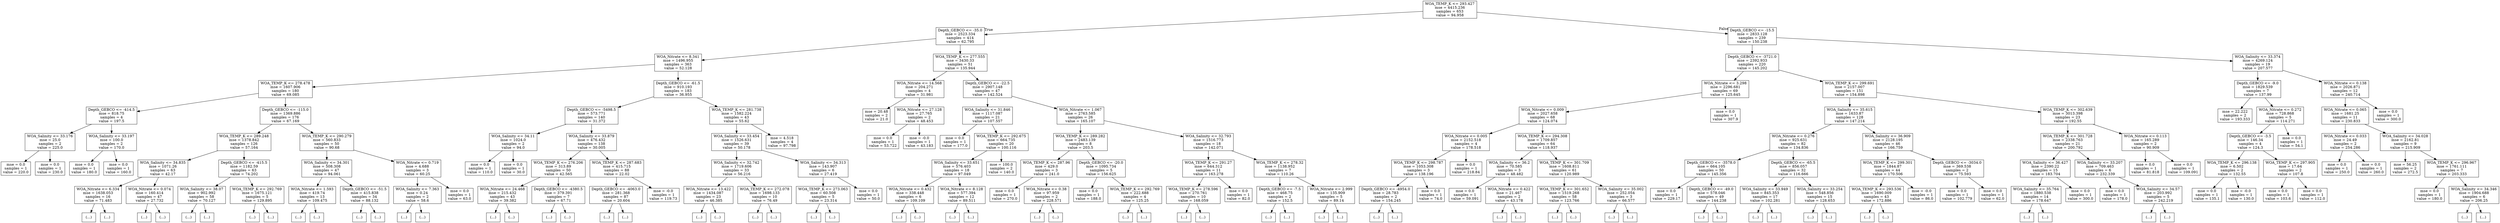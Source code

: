 digraph Tree {
node [shape=box] ;
0 [label="WOA_TEMP_K <= 293.427\nmse = 4415.236\nsamples = 653\nvalue = 94.958"] ;
1 [label="Depth_GEBCO <= -35.0\nmse = 2523.334\nsamples = 414\nvalue = 62.795"] ;
0 -> 1 [labeldistance=2.5, labelangle=45, headlabel="True"] ;
2 [label="WOA_Nitrate <= 8.341\nmse = 1496.955\nsamples = 363\nvalue = 52.128"] ;
1 -> 2 ;
3 [label="WOA_TEMP_K <= 278.478\nmse = 1607.906\nsamples = 180\nvalue = 69.085"] ;
2 -> 3 ;
4 [label="Depth_GEBCO <= -414.5\nmse = 818.75\nsamples = 4\nvalue = 197.5"] ;
3 -> 4 ;
5 [label="WOA_Salinity <= 33.176\nmse = 25.0\nsamples = 2\nvalue = 225.0"] ;
4 -> 5 ;
6 [label="mse = 0.0\nsamples = 1\nvalue = 220.0"] ;
5 -> 6 ;
7 [label="mse = 0.0\nsamples = 1\nvalue = 230.0"] ;
5 -> 7 ;
8 [label="WOA_Salinity <= 33.197\nmse = 100.0\nsamples = 2\nvalue = 170.0"] ;
4 -> 8 ;
9 [label="mse = 0.0\nsamples = 1\nvalue = 180.0"] ;
8 -> 9 ;
10 [label="mse = 0.0\nsamples = 1\nvalue = 160.0"] ;
8 -> 10 ;
11 [label="Depth_GEBCO <= -115.0\nmse = 1369.886\nsamples = 176\nvalue = 67.169"] ;
3 -> 11 ;
12 [label="WOA_TEMP_K <= 289.248\nmse = 1378.842\nsamples = 126\nvalue = 57.164"] ;
11 -> 12 ;
13 [label="WOA_Salinity <= 34.835\nmse = 1071.26\nsamples = 63\nvalue = 42.17"] ;
12 -> 13 ;
14 [label="WOA_Nitrate <= 6.334\nmse = 1638.053\nsamples = 16\nvalue = 71.483"] ;
13 -> 14 ;
15 [label="(...)"] ;
14 -> 15 ;
34 [label="(...)"] ;
14 -> 34 ;
43 [label="WOA_Nitrate <= 0.074\nmse = 160.414\nsamples = 47\nvalue = 27.732"] ;
13 -> 43 ;
44 [label="(...)"] ;
43 -> 44 ;
45 [label="(...)"] ;
43 -> 45 ;
112 [label="Depth_GEBCO <= -415.5\nmse = 1182.59\nsamples = 63\nvalue = 74.202"] ;
12 -> 112 ;
113 [label="WOA_Salinity <= 38.07\nmse = 902.992\nsamples = 58\nvalue = 70.127"] ;
112 -> 113 ;
114 [label="(...)"] ;
113 -> 114 ;
207 [label="(...)"] ;
113 -> 207 ;
214 [label="WOA_TEMP_K <= 292.769\nmse = 1675.121\nsamples = 5\nvalue = 129.895"] ;
112 -> 214 ;
215 [label="(...)"] ;
214 -> 215 ;
220 [label="(...)"] ;
214 -> 220 ;
221 [label="WOA_TEMP_K <= 290.279\nmse = 560.833\nsamples = 50\nvalue = 90.68"] ;
11 -> 221 ;
222 [label="WOA_Salinity <= 34.301\nmse = 508.308\nsamples = 47\nvalue = 94.061"] ;
221 -> 222 ;
223 [label="WOA_Nitrate <= 1.593\nmse = 419.74\nsamples = 13\nvalue = 109.475"] ;
222 -> 223 ;
224 [label="(...)"] ;
223 -> 224 ;
233 [label="(...)"] ;
223 -> 233 ;
248 [label="Depth_GEBCO <= -51.5\nmse = 415.838\nsamples = 34\nvalue = 88.132"] ;
222 -> 248 ;
249 [label="(...)"] ;
248 -> 249 ;
266 [label="(...)"] ;
248 -> 266 ;
293 [label="WOA_Nitrate <= 0.719\nmse = 4.688\nsamples = 3\nvalue = 60.25"] ;
221 -> 293 ;
294 [label="WOA_Salinity <= 7.363\nmse = 0.24\nsamples = 2\nvalue = 58.6"] ;
293 -> 294 ;
295 [label="(...)"] ;
294 -> 295 ;
296 [label="(...)"] ;
294 -> 296 ;
297 [label="mse = 0.0\nsamples = 1\nvalue = 63.0"] ;
293 -> 297 ;
298 [label="Depth_GEBCO <= -61.5\nmse = 910.193\nsamples = 183\nvalue = 36.955"] ;
2 -> 298 ;
299 [label="Depth_GEBCO <= -5498.5\nmse = 573.771\nsamples = 140\nvalue = 31.372"] ;
298 -> 299 ;
300 [label="WOA_Salinity <= 34.11\nmse = 1024.0\nsamples = 2\nvalue = 94.0"] ;
299 -> 300 ;
301 [label="mse = 0.0\nsamples = 1\nvalue = 110.0"] ;
300 -> 301 ;
302 [label="mse = 0.0\nsamples = 1\nvalue = 30.0"] ;
300 -> 302 ;
303 [label="WOA_Salinity <= 33.879\nmse = 476.432\nsamples = 138\nvalue = 30.005"] ;
299 -> 303 ;
304 [label="WOA_TEMP_K <= 276.206\nmse = 313.89\nsamples = 50\nvalue = 42.565"] ;
303 -> 304 ;
305 [label="WOA_Nitrate <= 24.468\nmse = 215.432\nsamples = 43\nvalue = 39.382"] ;
304 -> 305 ;
306 [label="(...)"] ;
305 -> 306 ;
337 [label="(...)"] ;
305 -> 337 ;
382 [label="Depth_GEBCO <= -4380.5\nmse = 379.391\nsamples = 7\nvalue = 67.71"] ;
304 -> 382 ;
383 [label="(...)"] ;
382 -> 383 ;
390 [label="(...)"] ;
382 -> 390 ;
395 [label="WOA_TEMP_K <= 287.683\nmse = 415.715\nsamples = 88\nvalue = 22.02"] ;
303 -> 395 ;
396 [label="Depth_GEBCO <= -4063.0\nmse = 281.368\nsamples = 87\nvalue = 20.604"] ;
395 -> 396 ;
397 [label="(...)"] ;
396 -> 397 ;
424 [label="(...)"] ;
396 -> 424 ;
523 [label="mse = -0.0\nsamples = 1\nvalue = 119.73"] ;
395 -> 523 ;
524 [label="WOA_TEMP_K <= 281.738\nmse = 1582.224\nsamples = 43\nvalue = 55.62"] ;
298 -> 524 ;
525 [label="WOA_Salinity <= 33.454\nmse = 1526.631\nsamples = 39\nvalue = 50.178"] ;
524 -> 525 ;
526 [label="WOA_Salinity <= 32.742\nmse = 1719.606\nsamples = 33\nvalue = 56.216"] ;
525 -> 526 ;
527 [label="WOA_Nitrate <= 13.422\nmse = 1434.087\nsamples = 23\nvalue = 46.385"] ;
526 -> 527 ;
528 [label="(...)"] ;
527 -> 528 ;
529 [label="(...)"] ;
527 -> 529 ;
532 [label="WOA_TEMP_K <= 272.078\nmse = 1698.133\nsamples = 10\nvalue = 76.49"] ;
526 -> 532 ;
533 [label="(...)"] ;
532 -> 533 ;
536 [label="(...)"] ;
532 -> 536 ;
539 [label="WOA_Salinity <= 34.313\nmse = 143.907\nsamples = 6\nvalue = 27.419"] ;
525 -> 539 ;
540 [label="WOA_TEMP_K <= 273.063\nmse = 60.508\nsamples = 5\nvalue = 23.314"] ;
539 -> 540 ;
541 [label="(...)"] ;
540 -> 541 ;
544 [label="(...)"] ;
540 -> 544 ;
545 [label="mse = 0.0\nsamples = 1\nvalue = 50.0"] ;
539 -> 545 ;
546 [label="mse = 4.518\nsamples = 4\nvalue = 97.798"] ;
524 -> 546 ;
547 [label="WOA_TEMP_K <= 277.555\nmse = 3430.33\nsamples = 51\nvalue = 135.944"] ;
1 -> 547 ;
548 [label="WOA_Nitrate <= 14.568\nmse = 204.271\nsamples = 4\nvalue = 31.981"] ;
547 -> 548 ;
549 [label="mse = 20.48\nsamples = 2\nvalue = 21.0"] ;
548 -> 549 ;
550 [label="WOA_Nitrate <= 27.128\nmse = 27.765\nsamples = 2\nvalue = 48.453"] ;
548 -> 550 ;
551 [label="mse = 0.0\nsamples = 1\nvalue = 53.722"] ;
550 -> 551 ;
552 [label="mse = -0.0\nsamples = 1\nvalue = 43.183"] ;
550 -> 552 ;
553 [label="Depth_GEBCO <= -22.5\nmse = 2907.148\nsamples = 47\nvalue = 142.524"] ;
547 -> 553 ;
554 [label="WOA_Salinity <= 31.846\nmse = 1117.087\nsamples = 21\nvalue = 107.557"] ;
553 -> 554 ;
555 [label="mse = 0.0\nsamples = 1\nvalue = 177.0"] ;
554 -> 555 ;
556 [label="WOA_TEMP_K <= 292.675\nmse = 664.735\nsamples = 20\nvalue = 100.116"] ;
554 -> 556 ;
557 [label="WOA_Salinity <= 33.651\nmse = 576.403\nsamples = 18\nvalue = 97.049"] ;
556 -> 557 ;
558 [label="WOA_Nitrate <= 0.432\nmse = 338.448\nsamples = 6\nvalue = 109.109"] ;
557 -> 558 ;
559 [label="(...)"] ;
558 -> 559 ;
560 [label="(...)"] ;
558 -> 560 ;
567 [label="WOA_Nitrate <= 8.128\nmse = 577.394\nsamples = 12\nvalue = 89.511"] ;
557 -> 567 ;
568 [label="(...)"] ;
567 -> 568 ;
585 [label="(...)"] ;
567 -> 585 ;
586 [label="mse = 100.0\nsamples = 2\nvalue = 140.0"] ;
556 -> 586 ;
587 [label="WOA_Nitrate <= 1.067\nmse = 2763.585\nsamples = 26\nvalue = 165.107"] ;
553 -> 587 ;
588 [label="WOA_TEMP_K <= 289.282\nmse = 2483.139\nsamples = 8\nvalue = 203.5"] ;
587 -> 588 ;
589 [label="WOA_TEMP_K <= 287.96\nmse = 429.0\nsamples = 3\nvalue = 241.0"] ;
588 -> 589 ;
590 [label="mse = 0.0\nsamples = 1\nvalue = 270.0"] ;
589 -> 590 ;
591 [label="WOA_Nitrate <= 0.38\nmse = 97.959\nsamples = 2\nvalue = 228.571"] ;
589 -> 591 ;
592 [label="(...)"] ;
591 -> 592 ;
593 [label="(...)"] ;
591 -> 593 ;
594 [label="Depth_GEBCO <= -20.0\nmse = 1095.734\nsamples = 5\nvalue = 156.625"] ;
588 -> 594 ;
595 [label="mse = 0.0\nsamples = 1\nvalue = 188.0"] ;
594 -> 595 ;
596 [label="WOA_TEMP_K <= 292.769\nmse = 222.688\nsamples = 4\nvalue = 125.25"] ;
594 -> 596 ;
597 [label="(...)"] ;
596 -> 597 ;
602 [label="(...)"] ;
596 -> 602 ;
603 [label="WOA_Salinity <= 32.793\nmse = 1516.773\nsamples = 18\nvalue = 142.071"] ;
587 -> 603 ;
604 [label="WOA_TEMP_K <= 291.27\nmse = 644.312\nsamples = 11\nvalue = 163.278"] ;
603 -> 604 ;
605 [label="WOA_TEMP_K <= 278.596\nmse = 270.761\nsamples = 10\nvalue = 168.059"] ;
604 -> 605 ;
606 [label="(...)"] ;
605 -> 606 ;
607 [label="(...)"] ;
605 -> 607 ;
624 [label="mse = 0.0\nsamples = 1\nvalue = 82.0"] ;
604 -> 624 ;
625 [label="WOA_TEMP_K <= 278.32\nmse = 1138.952\nsamples = 7\nvalue = 110.26"] ;
603 -> 625 ;
626 [label="Depth_GEBCO <= -7.5\nmse = 468.75\nsamples = 2\nvalue = 152.5"] ;
625 -> 626 ;
627 [label="(...)"] ;
626 -> 627 ;
628 [label="(...)"] ;
626 -> 628 ;
629 [label="WOA_Nitrate <= 2.999\nmse = 135.909\nsamples = 5\nvalue = 89.14"] ;
625 -> 629 ;
630 [label="(...)"] ;
629 -> 630 ;
633 [label="(...)"] ;
629 -> 633 ;
638 [label="Depth_GEBCO <= -15.5\nmse = 2833.128\nsamples = 239\nvalue = 150.238"] ;
0 -> 638 [labeldistance=2.5, labelangle=-45, headlabel="False"] ;
639 [label="Depth_GEBCO <= -3721.0\nmse = 2392.933\nsamples = 220\nvalue = 145.202"] ;
638 -> 639 ;
640 [label="WOA_Nitrate <= 3.298\nmse = 2296.681\nsamples = 69\nvalue = 125.645"] ;
639 -> 640 ;
641 [label="WOA_Nitrate <= 0.009\nmse = 2027.658\nsamples = 68\nvalue = 124.074"] ;
640 -> 641 ;
642 [label="WOA_Nitrate <= 0.005\nmse = 2152.518\nsamples = 4\nvalue = 178.518"] ;
641 -> 642 ;
643 [label="WOA_TEMP_K <= 298.787\nmse = 1053.308\nsamples = 3\nvalue = 138.196"] ;
642 -> 643 ;
644 [label="Depth_GEBCO <= -4954.0\nmse = 28.783\nsamples = 2\nvalue = 154.245"] ;
643 -> 644 ;
645 [label="(...)"] ;
644 -> 645 ;
646 [label="(...)"] ;
644 -> 646 ;
647 [label="mse = 0.0\nsamples = 1\nvalue = 74.0"] ;
643 -> 647 ;
648 [label="mse = 0.0\nsamples = 1\nvalue = 218.84"] ;
642 -> 648 ;
649 [label="WOA_TEMP_K <= 294.308\nmse = 1709.857\nsamples = 64\nvalue = 118.937"] ;
641 -> 649 ;
650 [label="WOA_Salinity <= 36.2\nmse = 70.585\nsamples = 3\nvalue = 48.482"] ;
649 -> 650 ;
651 [label="mse = 0.0\nsamples = 1\nvalue = 59.091"] ;
650 -> 651 ;
652 [label="WOA_Nitrate <= 0.422\nmse = 21.467\nsamples = 2\nvalue = 43.178"] ;
650 -> 652 ;
653 [label="(...)"] ;
652 -> 653 ;
654 [label="(...)"] ;
652 -> 654 ;
655 [label="WOA_TEMP_K <= 301.709\nmse = 1608.811\nsamples = 61\nvalue = 120.989"] ;
649 -> 655 ;
656 [label="WOA_TEMP_K <= 301.652\nmse = 1519.268\nsamples = 58\nvalue = 123.766"] ;
655 -> 656 ;
657 [label="(...)"] ;
656 -> 657 ;
766 [label="(...)"] ;
656 -> 766 ;
771 [label="WOA_Salinity <= 35.002\nmse = 252.054\nsamples = 3\nvalue = 66.577"] ;
655 -> 771 ;
772 [label="(...)"] ;
771 -> 772 ;
775 [label="(...)"] ;
771 -> 775 ;
776 [label="mse = 0.0\nsamples = 1\nvalue = 307.9"] ;
640 -> 776 ;
777 [label="WOA_TEMP_K <= 299.691\nmse = 2157.007\nsamples = 151\nvalue = 154.898"] ;
639 -> 777 ;
778 [label="WOA_Salinity <= 35.615\nmse = 1633.87\nsamples = 128\nvalue = 147.214"] ;
777 -> 778 ;
779 [label="WOA_Nitrate <= 0.276\nmse = 925.631\nsamples = 82\nvalue = 134.836"] ;
778 -> 779 ;
780 [label="Depth_GEBCO <= -3578.0\nmse = 664.105\nsamples = 50\nvalue = 145.356"] ;
779 -> 780 ;
781 [label="mse = 0.0\nsamples = 1\nvalue = 229.17"] ;
780 -> 781 ;
782 [label="Depth_GEBCO <= -49.0\nmse = 578.046\nsamples = 49\nvalue = 144.238"] ;
780 -> 782 ;
783 [label="(...)"] ;
782 -> 783 ;
830 [label="(...)"] ;
782 -> 830 ;
855 [label="Depth_GEBCO <= -65.5\nmse = 856.057\nsamples = 32\nvalue = 116.666"] ;
779 -> 855 ;
856 [label="WOA_Salinity <= 33.949\nmse = 845.353\nsamples = 17\nvalue = 102.281"] ;
855 -> 856 ;
857 [label="(...)"] ;
856 -> 857 ;
864 [label="(...)"] ;
856 -> 864 ;
887 [label="WOA_Salinity <= 33.254\nmse = 548.856\nsamples = 15\nvalue = 128.653"] ;
855 -> 887 ;
888 [label="(...)"] ;
887 -> 888 ;
897 [label="(...)"] ;
887 -> 897 ;
910 [label="WOA_Salinity <= 36.909\nmse = 2128.195\nsamples = 46\nvalue = 166.759"] ;
778 -> 910 ;
911 [label="WOA_TEMP_K <= 299.301\nmse = 1844.87\nsamples = 44\nvalue = 170.506"] ;
910 -> 911 ;
912 [label="WOA_TEMP_K <= 293.536\nmse = 1690.009\nsamples = 43\nvalue = 172.886"] ;
911 -> 912 ;
913 [label="(...)"] ;
912 -> 913 ;
914 [label="(...)"] ;
912 -> 914 ;
959 [label="mse = -0.0\nsamples = 1\nvalue = 86.0"] ;
911 -> 959 ;
960 [label="Depth_GEBCO <= -3034.0\nmse = 369.538\nsamples = 2\nvalue = 75.593"] ;
910 -> 960 ;
961 [label="mse = 0.0\nsamples = 1\nvalue = 102.779"] ;
960 -> 961 ;
962 [label="mse = 0.0\nsamples = 1\nvalue = 62.0"] ;
960 -> 962 ;
963 [label="WOA_TEMP_K <= 302.639\nmse = 3013.398\nsamples = 23\nvalue = 192.55"] ;
777 -> 963 ;
964 [label="WOA_TEMP_K <= 301.728\nmse = 2338.763\nsamples = 21\nvalue = 200.792"] ;
963 -> 964 ;
965 [label="WOA_Salinity <= 36.427\nmse = 2390.22\nsamples = 15\nvalue = 183.704"] ;
964 -> 965 ;
966 [label="WOA_Salinity <= 35.764\nmse = 1880.538\nsamples = 14\nvalue = 178.647"] ;
965 -> 966 ;
967 [label="(...)"] ;
966 -> 967 ;
974 [label="(...)"] ;
966 -> 974 ;
981 [label="mse = 0.0\nsamples = 1\nvalue = 300.0"] ;
965 -> 981 ;
982 [label="WOA_Salinity <= 33.207\nmse = 709.463\nsamples = 6\nvalue = 232.339"] ;
964 -> 982 ;
983 [label="mse = 0.0\nsamples = 1\nvalue = 178.0"] ;
982 -> 983 ;
984 [label="WOA_Salinity <= 34.57\nmse = 203.992\nsamples = 5\nvalue = 242.219"] ;
982 -> 984 ;
985 [label="(...)"] ;
984 -> 985 ;
990 [label="(...)"] ;
984 -> 990 ;
993 [label="WOA_Nitrate <= 0.113\nmse = 165.289\nsamples = 2\nvalue = 90.909"] ;
963 -> 993 ;
994 [label="mse = 0.0\nsamples = 1\nvalue = 81.818"] ;
993 -> 994 ;
995 [label="mse = 0.0\nsamples = 1\nvalue = 109.091"] ;
993 -> 995 ;
996 [label="WOA_Salinity <= 33.374\nmse = 4269.124\nsamples = 19\nvalue = 207.577"] ;
638 -> 996 ;
997 [label="Depth_GEBCO <= -9.0\nmse = 1829.539\nsamples = 7\nvalue = 137.99"] ;
996 -> 997 ;
998 [label="mse = 22.222\nsamples = 2\nvalue = 193.333"] ;
997 -> 998 ;
999 [label="WOA_Nitrate <= 0.272\nmse = 728.868\nsamples = 5\nvalue = 114.271"] ;
997 -> 999 ;
1000 [label="Depth_GEBCO <= -3.5\nmse = 146.34\nsamples = 4\nvalue = 124.3"] ;
999 -> 1000 ;
1001 [label="WOA_TEMP_K <= 296.138\nmse = 6.502\nsamples = 2\nvalue = 132.55"] ;
1000 -> 1001 ;
1002 [label="mse = 0.0\nsamples = 1\nvalue = 135.1"] ;
1001 -> 1002 ;
1003 [label="mse = -0.0\nsamples = 1\nvalue = 130.0"] ;
1001 -> 1003 ;
1004 [label="WOA_TEMP_K <= 297.905\nmse = 17.64\nsamples = 2\nvalue = 107.8"] ;
1000 -> 1004 ;
1005 [label="mse = 0.0\nsamples = 1\nvalue = 103.6"] ;
1004 -> 1005 ;
1006 [label="mse = 0.0\nsamples = 1\nvalue = 112.0"] ;
1004 -> 1006 ;
1007 [label="mse = 0.0\nsamples = 1\nvalue = 54.1"] ;
999 -> 1007 ;
1008 [label="WOA_Nitrate <= 0.138\nmse = 2026.871\nsamples = 12\nvalue = 240.714"] ;
996 -> 1008 ;
1009 [label="WOA_Nitrate <= 0.065\nmse = 1681.25\nsamples = 11\nvalue = 230.833"] ;
1008 -> 1009 ;
1010 [label="WOA_Nitrate <= 0.033\nmse = 24.49\nsamples = 2\nvalue = 254.286"] ;
1009 -> 1010 ;
1011 [label="mse = 0.0\nsamples = 1\nvalue = 250.0"] ;
1010 -> 1011 ;
1012 [label="mse = 0.0\nsamples = 1\nvalue = 260.0"] ;
1010 -> 1012 ;
1013 [label="WOA_Salinity <= 34.028\nmse = 2162.81\nsamples = 9\nvalue = 215.909"] ;
1009 -> 1013 ;
1014 [label="mse = 56.25\nsamples = 2\nvalue = 272.5"] ;
1013 -> 1014 ;
1015 [label="WOA_TEMP_K <= 296.967\nmse = 1761.111\nsamples = 7\nvalue = 203.333"] ;
1013 -> 1015 ;
1016 [label="mse = 0.0\nsamples = 1\nvalue = 180.0"] ;
1015 -> 1016 ;
1017 [label="WOA_Salinity <= 34.346\nmse = 1904.688\nsamples = 6\nvalue = 206.25"] ;
1015 -> 1017 ;
1018 [label="(...)"] ;
1017 -> 1018 ;
1019 [label="(...)"] ;
1017 -> 1019 ;
1020 [label="mse = 0.0\nsamples = 1\nvalue = 300.0"] ;
1008 -> 1020 ;
}